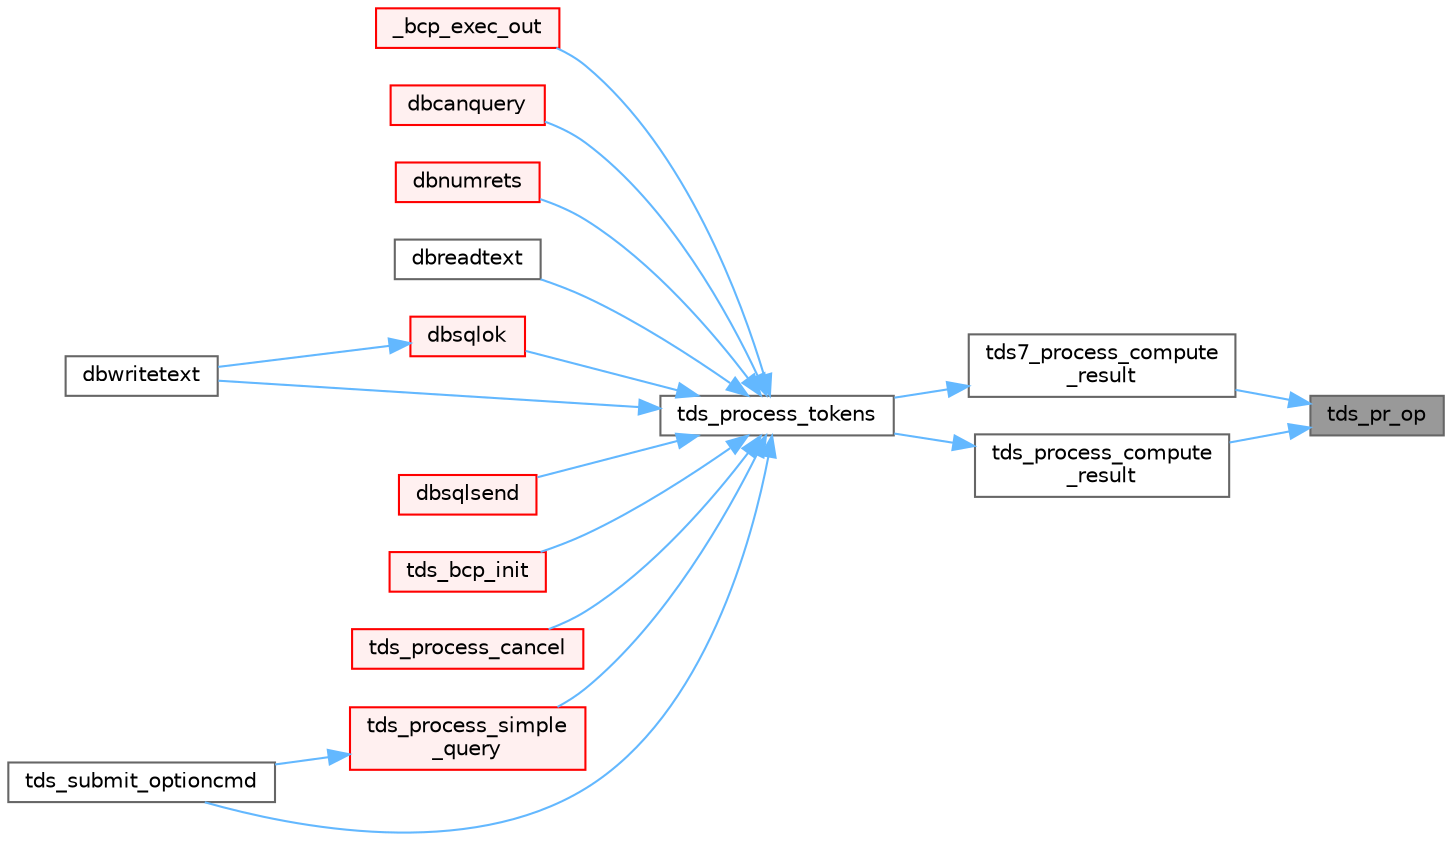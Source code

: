 digraph "tds_pr_op"
{
 // LATEX_PDF_SIZE
  bgcolor="transparent";
  edge [fontname=Helvetica,fontsize=10,labelfontname=Helvetica,labelfontsize=10];
  node [fontname=Helvetica,fontsize=10,shape=box,height=0.2,width=0.4];
  rankdir="RL";
  Node1 [id="Node000001",label="tds_pr_op",height=0.2,width=0.4,color="gray40", fillcolor="grey60", style="filled", fontcolor="black",tooltip="Returns string representation for a given operation."];
  Node1 -> Node2 [id="edge1_Node000001_Node000002",dir="back",color="steelblue1",style="solid",tooltip=" "];
  Node2 [id="Node000002",label="tds7_process_compute\l_result",height=0.2,width=0.4,color="grey40", fillcolor="white", style="filled",URL="$a00592.html#ga6728e344caa20aea1def85f58dea138b",tooltip="tds7_process_compute_result() processes compute result sets for TDS 7/8."];
  Node2 -> Node3 [id="edge2_Node000002_Node000003",dir="back",color="steelblue1",style="solid",tooltip=" "];
  Node3 [id="Node000003",label="tds_process_tokens",height=0.2,width=0.4,color="grey40", fillcolor="white", style="filled",URL="$a00592.html#gabfc9de1d1fe718818caf63a4be4035a6",tooltip="process all streams."];
  Node3 -> Node4 [id="edge3_Node000003_Node000004",dir="back",color="steelblue1",style="solid",tooltip=" "];
  Node4 [id="Node000004",label="_bcp_exec_out",height=0.2,width=0.4,color="red", fillcolor="#FFF0F0", style="filled",URL="$a00578.html#gae67546338cb9542a4902aa914f57f314",tooltip=" "];
  Node3 -> Node6 [id="edge4_Node000003_Node000006",dir="back",color="steelblue1",style="solid",tooltip=" "];
  Node6 [id="Node000006",label="dbcanquery",height=0.2,width=0.4,color="red", fillcolor="#FFF0F0", style="filled",URL="$a00575.html#ga559e24ba70d0d96c3469eb6ab8f74e05",tooltip="Cancel the query currently being retrieved, discarding all pending rows."];
  Node3 -> Node8 [id="edge5_Node000003_Node000008",dir="back",color="steelblue1",style="solid",tooltip=" "];
  Node8 [id="Node000008",label="dbnumrets",height=0.2,width=0.4,color="red", fillcolor="#FFF0F0", style="filled",URL="$a00576.html#gaff09873008411a0573f6d1a9e6c7cf4b",tooltip="Get count of output parameters filled by a stored procedure."];
  Node3 -> Node12 [id="edge6_Node000003_Node000012",dir="back",color="steelblue1",style="solid",tooltip=" "];
  Node12 [id="Node000012",label="dbreadtext",height=0.2,width=0.4,color="grey40", fillcolor="white", style="filled",URL="$a00575.html#gadd5685565c8c6c86079e17b8a73b324c",tooltip="Fetch part of a text or image value from the server."];
  Node3 -> Node13 [id="edge7_Node000003_Node000013",dir="back",color="steelblue1",style="solid",tooltip=" "];
  Node13 [id="Node000013",label="dbsqlok",height=0.2,width=0.4,color="red", fillcolor="#FFF0F0", style="filled",URL="$a00575.html#gae1f50a6a2c31fda57cb481922b06841e",tooltip="Wait for results of a query from the server."];
  Node13 -> Node15 [id="edge8_Node000013_Node000015",dir="back",color="steelblue1",style="solid",tooltip=" "];
  Node15 [id="Node000015",label="dbwritetext",height=0.2,width=0.4,color="grey40", fillcolor="white", style="filled",URL="$a00575.html#ga548153eb2eae76c48aa9d4b72258dc1c",tooltip="Send text or image data to the server."];
  Node3 -> Node16 [id="edge9_Node000003_Node000016",dir="back",color="steelblue1",style="solid",tooltip=" "];
  Node16 [id="Node000016",label="dbsqlsend",height=0.2,width=0.4,color="red", fillcolor="#FFF0F0", style="filled",URL="$a00575.html#gac980139b9cea03cf93e373d425991481",tooltip="Transmit the command buffer to the server."];
  Node3 -> Node15 [id="edge10_Node000003_Node000015",dir="back",color="steelblue1",style="solid",tooltip=" "];
  Node3 -> Node17 [id="edge11_Node000003_Node000017",dir="back",color="steelblue1",style="solid",tooltip=" "];
  Node17 [id="Node000017",label="tds_bcp_init",height=0.2,width=0.4,color="red", fillcolor="#FFF0F0", style="filled",URL="$a00254.html#ac6610c72bd31bad5378f760fa9b12d66",tooltip="Initialize BCP information."];
  Node3 -> Node19 [id="edge12_Node000003_Node000019",dir="back",color="steelblue1",style="solid",tooltip=" "];
  Node19 [id="Node000019",label="tds_process_cancel",height=0.2,width=0.4,color="red", fillcolor="#FFF0F0", style="filled",URL="$a00592.html#gaf233e79967f82f4e0dd4d11524917a34",tooltip=" "];
  Node3 -> Node21 [id="edge13_Node000003_Node000021",dir="back",color="steelblue1",style="solid",tooltip=" "];
  Node21 [id="Node000021",label="tds_process_simple\l_query",height=0.2,width=0.4,color="red", fillcolor="#FFF0F0", style="filled",URL="$a00592.html#gaeeb1562044786ea17bea361ed83e6946",tooltip="Process results for simple query as \"SET TEXTSIZE\" or \"USE dbname\" If the statement returns results,..."];
  Node21 -> Node34 [id="edge14_Node000021_Node000034",dir="back",color="steelblue1",style="solid",tooltip=" "];
  Node34 [id="Node000034",label="tds_submit_optioncmd",height=0.2,width=0.4,color="grey40", fillcolor="white", style="filled",URL="$a00590.html#gaf0da49585d39e99780a004ee2ca23479",tooltip="Send option commands to server."];
  Node3 -> Node34 [id="edge15_Node000003_Node000034",dir="back",color="steelblue1",style="solid",tooltip=" "];
  Node1 -> Node36 [id="edge16_Node000001_Node000036",dir="back",color="steelblue1",style="solid",tooltip=" "];
  Node36 [id="Node000036",label="tds_process_compute\l_result",height=0.2,width=0.4,color="grey40", fillcolor="white", style="filled",URL="$a00592.html#gae3368ea80d0d8b13791ceb13ee5f19c9",tooltip="tds_process_compute_result() processes compute result sets."];
  Node36 -> Node3 [id="edge17_Node000036_Node000003",dir="back",color="steelblue1",style="solid",tooltip=" "];
}
